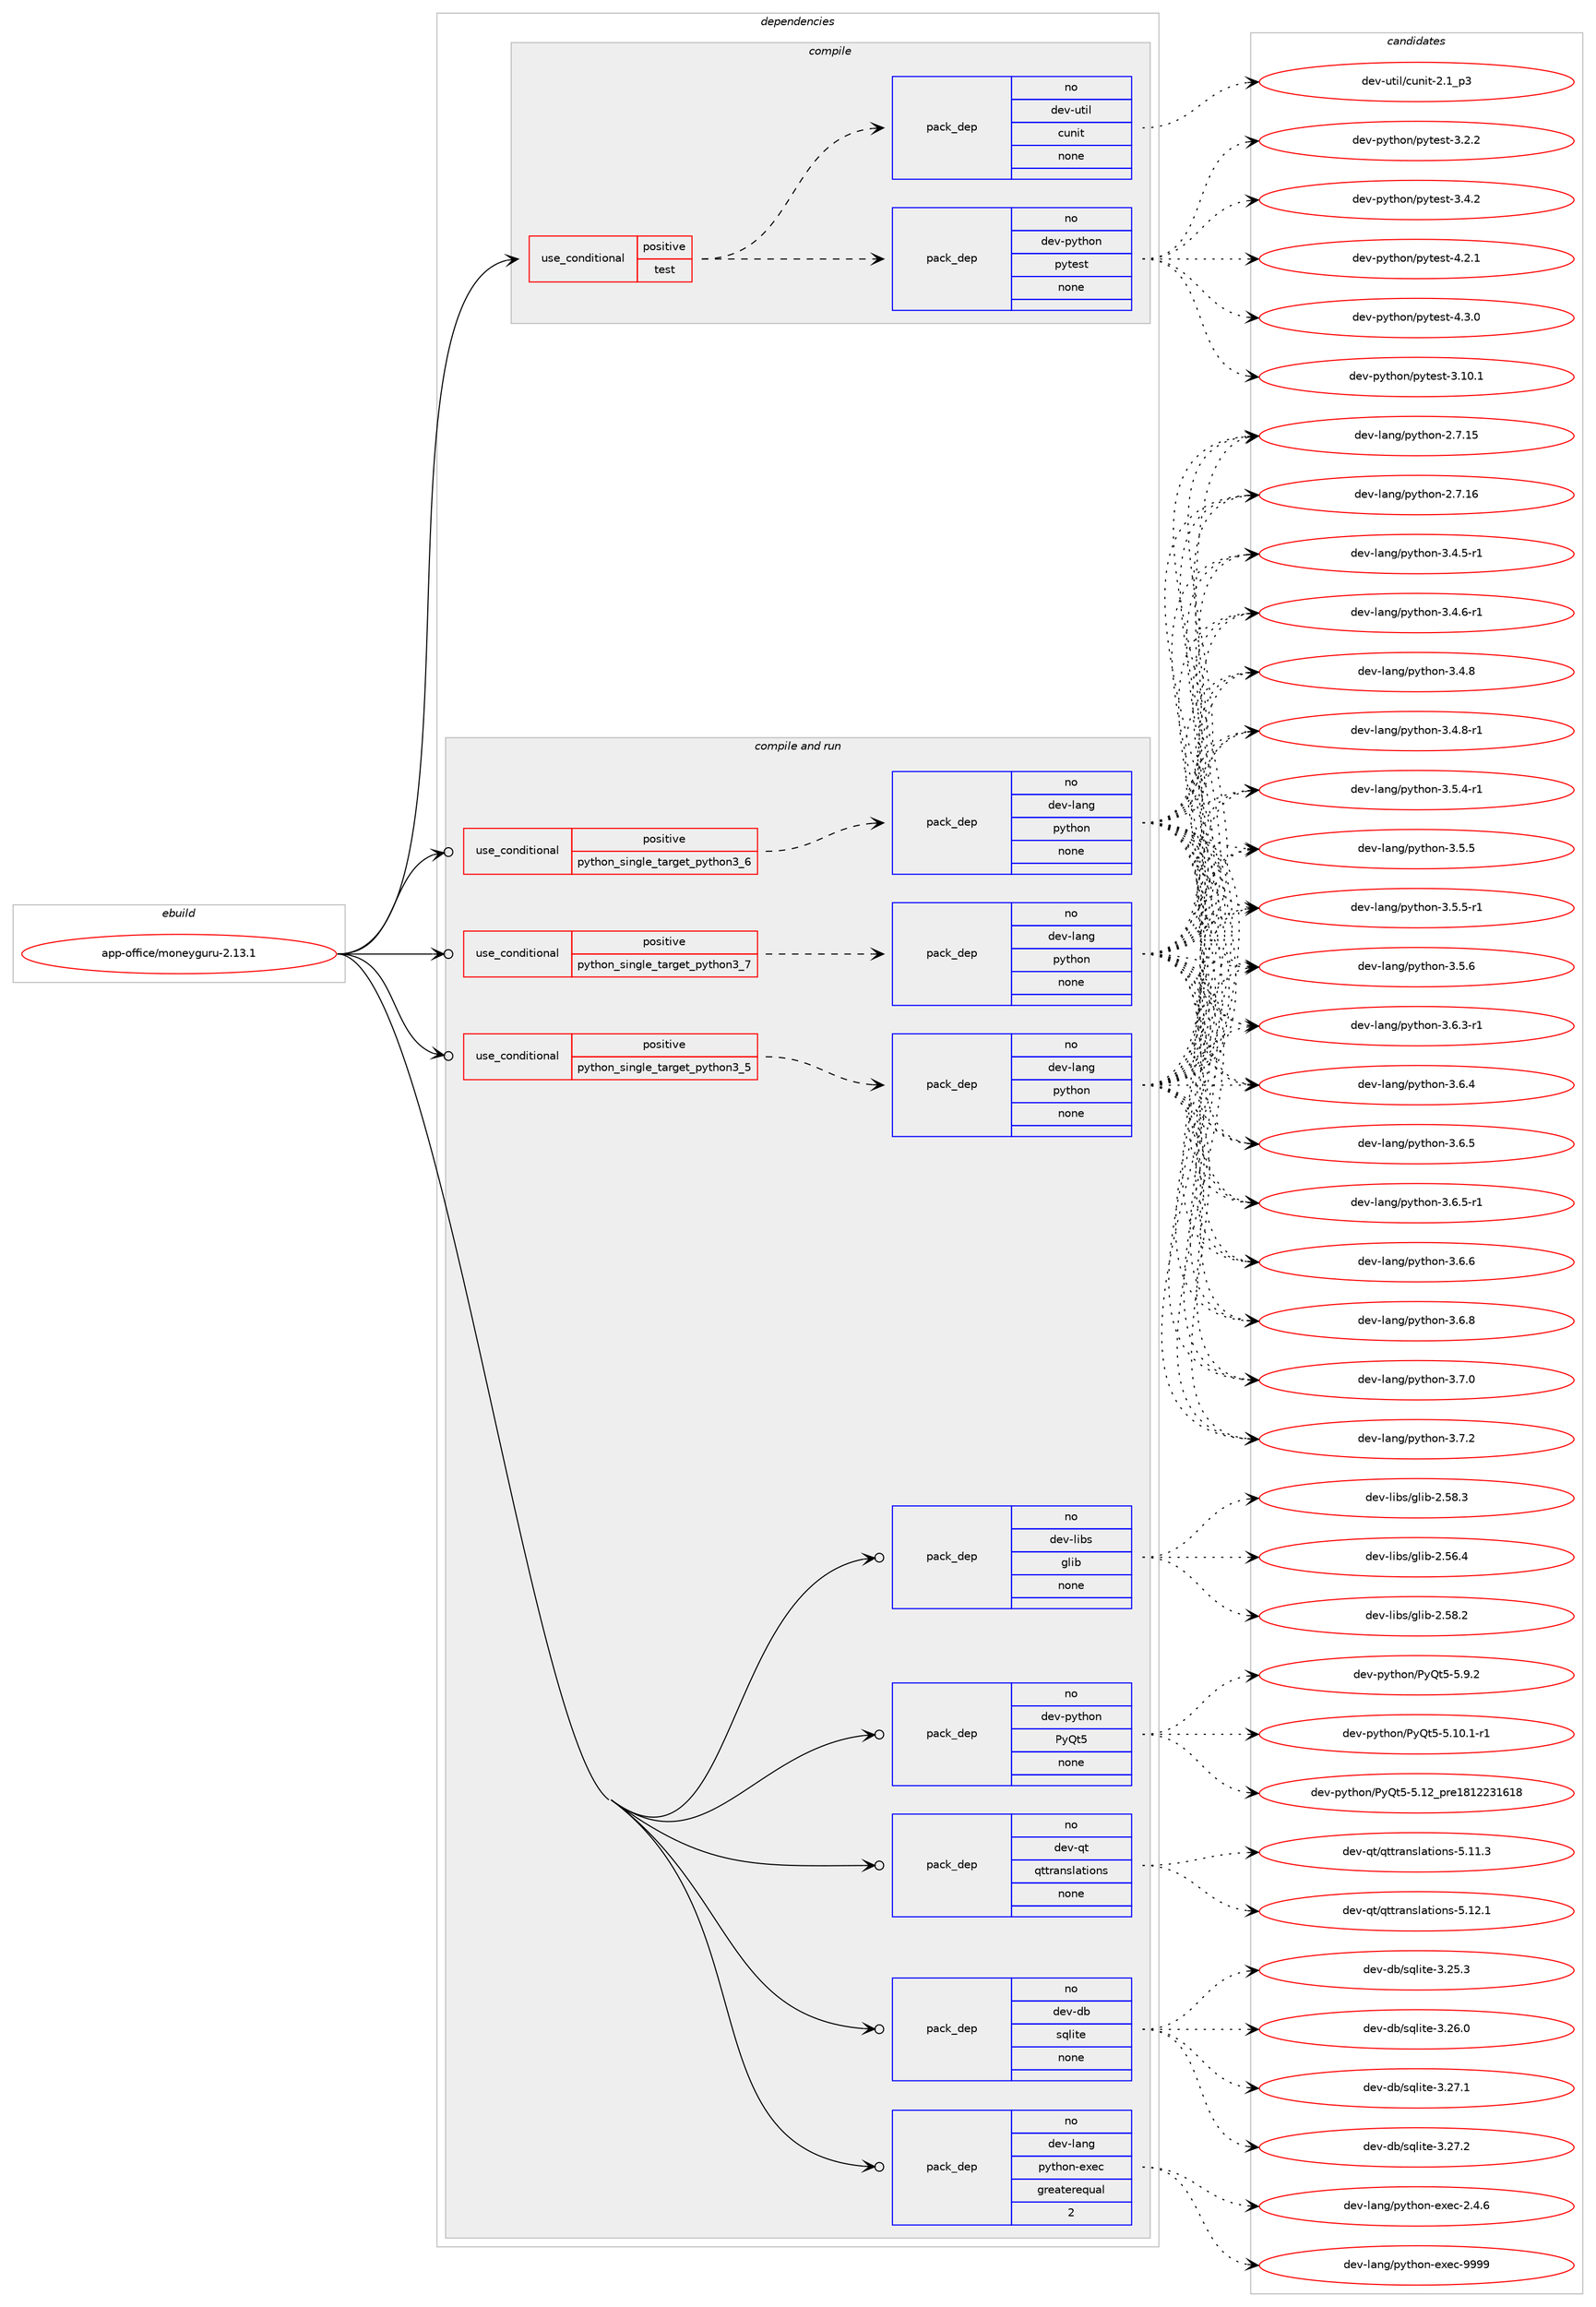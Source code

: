 digraph prolog {

# *************
# Graph options
# *************

newrank=true;
concentrate=true;
compound=true;
graph [rankdir=LR,fontname=Helvetica,fontsize=10,ranksep=1.5];#, ranksep=2.5, nodesep=0.2];
edge  [arrowhead=vee];
node  [fontname=Helvetica,fontsize=10];

# **********
# The ebuild
# **********

subgraph cluster_leftcol {
color=gray;
rank=same;
label=<<i>ebuild</i>>;
id [label="app-office/moneyguru-2.13.1", color=red, width=4, href="../app-office/moneyguru-2.13.1.svg"];
}

# ****************
# The dependencies
# ****************

subgraph cluster_midcol {
color=gray;
label=<<i>dependencies</i>>;
subgraph cluster_compile {
fillcolor="#eeeeee";
style=filled;
label=<<i>compile</i>>;
subgraph cond354469 {
dependency1304197 [label=<<TABLE BORDER="0" CELLBORDER="1" CELLSPACING="0" CELLPADDING="4"><TR><TD ROWSPAN="3" CELLPADDING="10">use_conditional</TD></TR><TR><TD>positive</TD></TR><TR><TD>test</TD></TR></TABLE>>, shape=none, color=red];
subgraph pack929396 {
dependency1304198 [label=<<TABLE BORDER="0" CELLBORDER="1" CELLSPACING="0" CELLPADDING="4" WIDTH="220"><TR><TD ROWSPAN="6" CELLPADDING="30">pack_dep</TD></TR><TR><TD WIDTH="110">no</TD></TR><TR><TD>dev-python</TD></TR><TR><TD>pytest</TD></TR><TR><TD>none</TD></TR><TR><TD></TD></TR></TABLE>>, shape=none, color=blue];
}
dependency1304197:e -> dependency1304198:w [weight=20,style="dashed",arrowhead="vee"];
subgraph pack929397 {
dependency1304199 [label=<<TABLE BORDER="0" CELLBORDER="1" CELLSPACING="0" CELLPADDING="4" WIDTH="220"><TR><TD ROWSPAN="6" CELLPADDING="30">pack_dep</TD></TR><TR><TD WIDTH="110">no</TD></TR><TR><TD>dev-util</TD></TR><TR><TD>cunit</TD></TR><TR><TD>none</TD></TR><TR><TD></TD></TR></TABLE>>, shape=none, color=blue];
}
dependency1304197:e -> dependency1304199:w [weight=20,style="dashed",arrowhead="vee"];
}
id:e -> dependency1304197:w [weight=20,style="solid",arrowhead="vee"];
}
subgraph cluster_compileandrun {
fillcolor="#eeeeee";
style=filled;
label=<<i>compile and run</i>>;
subgraph cond354470 {
dependency1304200 [label=<<TABLE BORDER="0" CELLBORDER="1" CELLSPACING="0" CELLPADDING="4"><TR><TD ROWSPAN="3" CELLPADDING="10">use_conditional</TD></TR><TR><TD>positive</TD></TR><TR><TD>python_single_target_python3_5</TD></TR></TABLE>>, shape=none, color=red];
subgraph pack929398 {
dependency1304201 [label=<<TABLE BORDER="0" CELLBORDER="1" CELLSPACING="0" CELLPADDING="4" WIDTH="220"><TR><TD ROWSPAN="6" CELLPADDING="30">pack_dep</TD></TR><TR><TD WIDTH="110">no</TD></TR><TR><TD>dev-lang</TD></TR><TR><TD>python</TD></TR><TR><TD>none</TD></TR><TR><TD></TD></TR></TABLE>>, shape=none, color=blue];
}
dependency1304200:e -> dependency1304201:w [weight=20,style="dashed",arrowhead="vee"];
}
id:e -> dependency1304200:w [weight=20,style="solid",arrowhead="odotvee"];
subgraph cond354471 {
dependency1304202 [label=<<TABLE BORDER="0" CELLBORDER="1" CELLSPACING="0" CELLPADDING="4"><TR><TD ROWSPAN="3" CELLPADDING="10">use_conditional</TD></TR><TR><TD>positive</TD></TR><TR><TD>python_single_target_python3_6</TD></TR></TABLE>>, shape=none, color=red];
subgraph pack929399 {
dependency1304203 [label=<<TABLE BORDER="0" CELLBORDER="1" CELLSPACING="0" CELLPADDING="4" WIDTH="220"><TR><TD ROWSPAN="6" CELLPADDING="30">pack_dep</TD></TR><TR><TD WIDTH="110">no</TD></TR><TR><TD>dev-lang</TD></TR><TR><TD>python</TD></TR><TR><TD>none</TD></TR><TR><TD></TD></TR></TABLE>>, shape=none, color=blue];
}
dependency1304202:e -> dependency1304203:w [weight=20,style="dashed",arrowhead="vee"];
}
id:e -> dependency1304202:w [weight=20,style="solid",arrowhead="odotvee"];
subgraph cond354472 {
dependency1304204 [label=<<TABLE BORDER="0" CELLBORDER="1" CELLSPACING="0" CELLPADDING="4"><TR><TD ROWSPAN="3" CELLPADDING="10">use_conditional</TD></TR><TR><TD>positive</TD></TR><TR><TD>python_single_target_python3_7</TD></TR></TABLE>>, shape=none, color=red];
subgraph pack929400 {
dependency1304205 [label=<<TABLE BORDER="0" CELLBORDER="1" CELLSPACING="0" CELLPADDING="4" WIDTH="220"><TR><TD ROWSPAN="6" CELLPADDING="30">pack_dep</TD></TR><TR><TD WIDTH="110">no</TD></TR><TR><TD>dev-lang</TD></TR><TR><TD>python</TD></TR><TR><TD>none</TD></TR><TR><TD></TD></TR></TABLE>>, shape=none, color=blue];
}
dependency1304204:e -> dependency1304205:w [weight=20,style="dashed",arrowhead="vee"];
}
id:e -> dependency1304204:w [weight=20,style="solid",arrowhead="odotvee"];
subgraph pack929401 {
dependency1304206 [label=<<TABLE BORDER="0" CELLBORDER="1" CELLSPACING="0" CELLPADDING="4" WIDTH="220"><TR><TD ROWSPAN="6" CELLPADDING="30">pack_dep</TD></TR><TR><TD WIDTH="110">no</TD></TR><TR><TD>dev-db</TD></TR><TR><TD>sqlite</TD></TR><TR><TD>none</TD></TR><TR><TD></TD></TR></TABLE>>, shape=none, color=blue];
}
id:e -> dependency1304206:w [weight=20,style="solid",arrowhead="odotvee"];
subgraph pack929402 {
dependency1304207 [label=<<TABLE BORDER="0" CELLBORDER="1" CELLSPACING="0" CELLPADDING="4" WIDTH="220"><TR><TD ROWSPAN="6" CELLPADDING="30">pack_dep</TD></TR><TR><TD WIDTH="110">no</TD></TR><TR><TD>dev-lang</TD></TR><TR><TD>python-exec</TD></TR><TR><TD>greaterequal</TD></TR><TR><TD>2</TD></TR></TABLE>>, shape=none, color=blue];
}
id:e -> dependency1304207:w [weight=20,style="solid",arrowhead="odotvee"];
subgraph pack929403 {
dependency1304208 [label=<<TABLE BORDER="0" CELLBORDER="1" CELLSPACING="0" CELLPADDING="4" WIDTH="220"><TR><TD ROWSPAN="6" CELLPADDING="30">pack_dep</TD></TR><TR><TD WIDTH="110">no</TD></TR><TR><TD>dev-libs</TD></TR><TR><TD>glib</TD></TR><TR><TD>none</TD></TR><TR><TD></TD></TR></TABLE>>, shape=none, color=blue];
}
id:e -> dependency1304208:w [weight=20,style="solid",arrowhead="odotvee"];
subgraph pack929404 {
dependency1304209 [label=<<TABLE BORDER="0" CELLBORDER="1" CELLSPACING="0" CELLPADDING="4" WIDTH="220"><TR><TD ROWSPAN="6" CELLPADDING="30">pack_dep</TD></TR><TR><TD WIDTH="110">no</TD></TR><TR><TD>dev-python</TD></TR><TR><TD>PyQt5</TD></TR><TR><TD>none</TD></TR><TR><TD></TD></TR></TABLE>>, shape=none, color=blue];
}
id:e -> dependency1304209:w [weight=20,style="solid",arrowhead="odotvee"];
subgraph pack929405 {
dependency1304210 [label=<<TABLE BORDER="0" CELLBORDER="1" CELLSPACING="0" CELLPADDING="4" WIDTH="220"><TR><TD ROWSPAN="6" CELLPADDING="30">pack_dep</TD></TR><TR><TD WIDTH="110">no</TD></TR><TR><TD>dev-qt</TD></TR><TR><TD>qttranslations</TD></TR><TR><TD>none</TD></TR><TR><TD></TD></TR></TABLE>>, shape=none, color=blue];
}
id:e -> dependency1304210:w [weight=20,style="solid",arrowhead="odotvee"];
}
subgraph cluster_run {
fillcolor="#eeeeee";
style=filled;
label=<<i>run</i>>;
}
}

# **************
# The candidates
# **************

subgraph cluster_choices {
rank=same;
color=gray;
label=<<i>candidates</i>>;

subgraph choice929396 {
color=black;
nodesep=1;
choice100101118451121211161041111104711212111610111511645514649484649 [label="dev-python/pytest-3.10.1", color=red, width=4,href="../dev-python/pytest-3.10.1.svg"];
choice1001011184511212111610411111047112121116101115116455146504650 [label="dev-python/pytest-3.2.2", color=red, width=4,href="../dev-python/pytest-3.2.2.svg"];
choice1001011184511212111610411111047112121116101115116455146524650 [label="dev-python/pytest-3.4.2", color=red, width=4,href="../dev-python/pytest-3.4.2.svg"];
choice1001011184511212111610411111047112121116101115116455246504649 [label="dev-python/pytest-4.2.1", color=red, width=4,href="../dev-python/pytest-4.2.1.svg"];
choice1001011184511212111610411111047112121116101115116455246514648 [label="dev-python/pytest-4.3.0", color=red, width=4,href="../dev-python/pytest-4.3.0.svg"];
dependency1304198:e -> choice100101118451121211161041111104711212111610111511645514649484649:w [style=dotted,weight="100"];
dependency1304198:e -> choice1001011184511212111610411111047112121116101115116455146504650:w [style=dotted,weight="100"];
dependency1304198:e -> choice1001011184511212111610411111047112121116101115116455146524650:w [style=dotted,weight="100"];
dependency1304198:e -> choice1001011184511212111610411111047112121116101115116455246504649:w [style=dotted,weight="100"];
dependency1304198:e -> choice1001011184511212111610411111047112121116101115116455246514648:w [style=dotted,weight="100"];
}
subgraph choice929397 {
color=black;
nodesep=1;
choice100101118451171161051084799117110105116455046499511251 [label="dev-util/cunit-2.1_p3", color=red, width=4,href="../dev-util/cunit-2.1_p3.svg"];
dependency1304199:e -> choice100101118451171161051084799117110105116455046499511251:w [style=dotted,weight="100"];
}
subgraph choice929398 {
color=black;
nodesep=1;
choice10010111845108971101034711212111610411111045504655464953 [label="dev-lang/python-2.7.15", color=red, width=4,href="../dev-lang/python-2.7.15.svg"];
choice10010111845108971101034711212111610411111045504655464954 [label="dev-lang/python-2.7.16", color=red, width=4,href="../dev-lang/python-2.7.16.svg"];
choice1001011184510897110103471121211161041111104551465246534511449 [label="dev-lang/python-3.4.5-r1", color=red, width=4,href="../dev-lang/python-3.4.5-r1.svg"];
choice1001011184510897110103471121211161041111104551465246544511449 [label="dev-lang/python-3.4.6-r1", color=red, width=4,href="../dev-lang/python-3.4.6-r1.svg"];
choice100101118451089711010347112121116104111110455146524656 [label="dev-lang/python-3.4.8", color=red, width=4,href="../dev-lang/python-3.4.8.svg"];
choice1001011184510897110103471121211161041111104551465246564511449 [label="dev-lang/python-3.4.8-r1", color=red, width=4,href="../dev-lang/python-3.4.8-r1.svg"];
choice1001011184510897110103471121211161041111104551465346524511449 [label="dev-lang/python-3.5.4-r1", color=red, width=4,href="../dev-lang/python-3.5.4-r1.svg"];
choice100101118451089711010347112121116104111110455146534653 [label="dev-lang/python-3.5.5", color=red, width=4,href="../dev-lang/python-3.5.5.svg"];
choice1001011184510897110103471121211161041111104551465346534511449 [label="dev-lang/python-3.5.5-r1", color=red, width=4,href="../dev-lang/python-3.5.5-r1.svg"];
choice100101118451089711010347112121116104111110455146534654 [label="dev-lang/python-3.5.6", color=red, width=4,href="../dev-lang/python-3.5.6.svg"];
choice1001011184510897110103471121211161041111104551465446514511449 [label="dev-lang/python-3.6.3-r1", color=red, width=4,href="../dev-lang/python-3.6.3-r1.svg"];
choice100101118451089711010347112121116104111110455146544652 [label="dev-lang/python-3.6.4", color=red, width=4,href="../dev-lang/python-3.6.4.svg"];
choice100101118451089711010347112121116104111110455146544653 [label="dev-lang/python-3.6.5", color=red, width=4,href="../dev-lang/python-3.6.5.svg"];
choice1001011184510897110103471121211161041111104551465446534511449 [label="dev-lang/python-3.6.5-r1", color=red, width=4,href="../dev-lang/python-3.6.5-r1.svg"];
choice100101118451089711010347112121116104111110455146544654 [label="dev-lang/python-3.6.6", color=red, width=4,href="../dev-lang/python-3.6.6.svg"];
choice100101118451089711010347112121116104111110455146544656 [label="dev-lang/python-3.6.8", color=red, width=4,href="../dev-lang/python-3.6.8.svg"];
choice100101118451089711010347112121116104111110455146554648 [label="dev-lang/python-3.7.0", color=red, width=4,href="../dev-lang/python-3.7.0.svg"];
choice100101118451089711010347112121116104111110455146554650 [label="dev-lang/python-3.7.2", color=red, width=4,href="../dev-lang/python-3.7.2.svg"];
dependency1304201:e -> choice10010111845108971101034711212111610411111045504655464953:w [style=dotted,weight="100"];
dependency1304201:e -> choice10010111845108971101034711212111610411111045504655464954:w [style=dotted,weight="100"];
dependency1304201:e -> choice1001011184510897110103471121211161041111104551465246534511449:w [style=dotted,weight="100"];
dependency1304201:e -> choice1001011184510897110103471121211161041111104551465246544511449:w [style=dotted,weight="100"];
dependency1304201:e -> choice100101118451089711010347112121116104111110455146524656:w [style=dotted,weight="100"];
dependency1304201:e -> choice1001011184510897110103471121211161041111104551465246564511449:w [style=dotted,weight="100"];
dependency1304201:e -> choice1001011184510897110103471121211161041111104551465346524511449:w [style=dotted,weight="100"];
dependency1304201:e -> choice100101118451089711010347112121116104111110455146534653:w [style=dotted,weight="100"];
dependency1304201:e -> choice1001011184510897110103471121211161041111104551465346534511449:w [style=dotted,weight="100"];
dependency1304201:e -> choice100101118451089711010347112121116104111110455146534654:w [style=dotted,weight="100"];
dependency1304201:e -> choice1001011184510897110103471121211161041111104551465446514511449:w [style=dotted,weight="100"];
dependency1304201:e -> choice100101118451089711010347112121116104111110455146544652:w [style=dotted,weight="100"];
dependency1304201:e -> choice100101118451089711010347112121116104111110455146544653:w [style=dotted,weight="100"];
dependency1304201:e -> choice1001011184510897110103471121211161041111104551465446534511449:w [style=dotted,weight="100"];
dependency1304201:e -> choice100101118451089711010347112121116104111110455146544654:w [style=dotted,weight="100"];
dependency1304201:e -> choice100101118451089711010347112121116104111110455146544656:w [style=dotted,weight="100"];
dependency1304201:e -> choice100101118451089711010347112121116104111110455146554648:w [style=dotted,weight="100"];
dependency1304201:e -> choice100101118451089711010347112121116104111110455146554650:w [style=dotted,weight="100"];
}
subgraph choice929399 {
color=black;
nodesep=1;
choice10010111845108971101034711212111610411111045504655464953 [label="dev-lang/python-2.7.15", color=red, width=4,href="../dev-lang/python-2.7.15.svg"];
choice10010111845108971101034711212111610411111045504655464954 [label="dev-lang/python-2.7.16", color=red, width=4,href="../dev-lang/python-2.7.16.svg"];
choice1001011184510897110103471121211161041111104551465246534511449 [label="dev-lang/python-3.4.5-r1", color=red, width=4,href="../dev-lang/python-3.4.5-r1.svg"];
choice1001011184510897110103471121211161041111104551465246544511449 [label="dev-lang/python-3.4.6-r1", color=red, width=4,href="../dev-lang/python-3.4.6-r1.svg"];
choice100101118451089711010347112121116104111110455146524656 [label="dev-lang/python-3.4.8", color=red, width=4,href="../dev-lang/python-3.4.8.svg"];
choice1001011184510897110103471121211161041111104551465246564511449 [label="dev-lang/python-3.4.8-r1", color=red, width=4,href="../dev-lang/python-3.4.8-r1.svg"];
choice1001011184510897110103471121211161041111104551465346524511449 [label="dev-lang/python-3.5.4-r1", color=red, width=4,href="../dev-lang/python-3.5.4-r1.svg"];
choice100101118451089711010347112121116104111110455146534653 [label="dev-lang/python-3.5.5", color=red, width=4,href="../dev-lang/python-3.5.5.svg"];
choice1001011184510897110103471121211161041111104551465346534511449 [label="dev-lang/python-3.5.5-r1", color=red, width=4,href="../dev-lang/python-3.5.5-r1.svg"];
choice100101118451089711010347112121116104111110455146534654 [label="dev-lang/python-3.5.6", color=red, width=4,href="../dev-lang/python-3.5.6.svg"];
choice1001011184510897110103471121211161041111104551465446514511449 [label="dev-lang/python-3.6.3-r1", color=red, width=4,href="../dev-lang/python-3.6.3-r1.svg"];
choice100101118451089711010347112121116104111110455146544652 [label="dev-lang/python-3.6.4", color=red, width=4,href="../dev-lang/python-3.6.4.svg"];
choice100101118451089711010347112121116104111110455146544653 [label="dev-lang/python-3.6.5", color=red, width=4,href="../dev-lang/python-3.6.5.svg"];
choice1001011184510897110103471121211161041111104551465446534511449 [label="dev-lang/python-3.6.5-r1", color=red, width=4,href="../dev-lang/python-3.6.5-r1.svg"];
choice100101118451089711010347112121116104111110455146544654 [label="dev-lang/python-3.6.6", color=red, width=4,href="../dev-lang/python-3.6.6.svg"];
choice100101118451089711010347112121116104111110455146544656 [label="dev-lang/python-3.6.8", color=red, width=4,href="../dev-lang/python-3.6.8.svg"];
choice100101118451089711010347112121116104111110455146554648 [label="dev-lang/python-3.7.0", color=red, width=4,href="../dev-lang/python-3.7.0.svg"];
choice100101118451089711010347112121116104111110455146554650 [label="dev-lang/python-3.7.2", color=red, width=4,href="../dev-lang/python-3.7.2.svg"];
dependency1304203:e -> choice10010111845108971101034711212111610411111045504655464953:w [style=dotted,weight="100"];
dependency1304203:e -> choice10010111845108971101034711212111610411111045504655464954:w [style=dotted,weight="100"];
dependency1304203:e -> choice1001011184510897110103471121211161041111104551465246534511449:w [style=dotted,weight="100"];
dependency1304203:e -> choice1001011184510897110103471121211161041111104551465246544511449:w [style=dotted,weight="100"];
dependency1304203:e -> choice100101118451089711010347112121116104111110455146524656:w [style=dotted,weight="100"];
dependency1304203:e -> choice1001011184510897110103471121211161041111104551465246564511449:w [style=dotted,weight="100"];
dependency1304203:e -> choice1001011184510897110103471121211161041111104551465346524511449:w [style=dotted,weight="100"];
dependency1304203:e -> choice100101118451089711010347112121116104111110455146534653:w [style=dotted,weight="100"];
dependency1304203:e -> choice1001011184510897110103471121211161041111104551465346534511449:w [style=dotted,weight="100"];
dependency1304203:e -> choice100101118451089711010347112121116104111110455146534654:w [style=dotted,weight="100"];
dependency1304203:e -> choice1001011184510897110103471121211161041111104551465446514511449:w [style=dotted,weight="100"];
dependency1304203:e -> choice100101118451089711010347112121116104111110455146544652:w [style=dotted,weight="100"];
dependency1304203:e -> choice100101118451089711010347112121116104111110455146544653:w [style=dotted,weight="100"];
dependency1304203:e -> choice1001011184510897110103471121211161041111104551465446534511449:w [style=dotted,weight="100"];
dependency1304203:e -> choice100101118451089711010347112121116104111110455146544654:w [style=dotted,weight="100"];
dependency1304203:e -> choice100101118451089711010347112121116104111110455146544656:w [style=dotted,weight="100"];
dependency1304203:e -> choice100101118451089711010347112121116104111110455146554648:w [style=dotted,weight="100"];
dependency1304203:e -> choice100101118451089711010347112121116104111110455146554650:w [style=dotted,weight="100"];
}
subgraph choice929400 {
color=black;
nodesep=1;
choice10010111845108971101034711212111610411111045504655464953 [label="dev-lang/python-2.7.15", color=red, width=4,href="../dev-lang/python-2.7.15.svg"];
choice10010111845108971101034711212111610411111045504655464954 [label="dev-lang/python-2.7.16", color=red, width=4,href="../dev-lang/python-2.7.16.svg"];
choice1001011184510897110103471121211161041111104551465246534511449 [label="dev-lang/python-3.4.5-r1", color=red, width=4,href="../dev-lang/python-3.4.5-r1.svg"];
choice1001011184510897110103471121211161041111104551465246544511449 [label="dev-lang/python-3.4.6-r1", color=red, width=4,href="../dev-lang/python-3.4.6-r1.svg"];
choice100101118451089711010347112121116104111110455146524656 [label="dev-lang/python-3.4.8", color=red, width=4,href="../dev-lang/python-3.4.8.svg"];
choice1001011184510897110103471121211161041111104551465246564511449 [label="dev-lang/python-3.4.8-r1", color=red, width=4,href="../dev-lang/python-3.4.8-r1.svg"];
choice1001011184510897110103471121211161041111104551465346524511449 [label="dev-lang/python-3.5.4-r1", color=red, width=4,href="../dev-lang/python-3.5.4-r1.svg"];
choice100101118451089711010347112121116104111110455146534653 [label="dev-lang/python-3.5.5", color=red, width=4,href="../dev-lang/python-3.5.5.svg"];
choice1001011184510897110103471121211161041111104551465346534511449 [label="dev-lang/python-3.5.5-r1", color=red, width=4,href="../dev-lang/python-3.5.5-r1.svg"];
choice100101118451089711010347112121116104111110455146534654 [label="dev-lang/python-3.5.6", color=red, width=4,href="../dev-lang/python-3.5.6.svg"];
choice1001011184510897110103471121211161041111104551465446514511449 [label="dev-lang/python-3.6.3-r1", color=red, width=4,href="../dev-lang/python-3.6.3-r1.svg"];
choice100101118451089711010347112121116104111110455146544652 [label="dev-lang/python-3.6.4", color=red, width=4,href="../dev-lang/python-3.6.4.svg"];
choice100101118451089711010347112121116104111110455146544653 [label="dev-lang/python-3.6.5", color=red, width=4,href="../dev-lang/python-3.6.5.svg"];
choice1001011184510897110103471121211161041111104551465446534511449 [label="dev-lang/python-3.6.5-r1", color=red, width=4,href="../dev-lang/python-3.6.5-r1.svg"];
choice100101118451089711010347112121116104111110455146544654 [label="dev-lang/python-3.6.6", color=red, width=4,href="../dev-lang/python-3.6.6.svg"];
choice100101118451089711010347112121116104111110455146544656 [label="dev-lang/python-3.6.8", color=red, width=4,href="../dev-lang/python-3.6.8.svg"];
choice100101118451089711010347112121116104111110455146554648 [label="dev-lang/python-3.7.0", color=red, width=4,href="../dev-lang/python-3.7.0.svg"];
choice100101118451089711010347112121116104111110455146554650 [label="dev-lang/python-3.7.2", color=red, width=4,href="../dev-lang/python-3.7.2.svg"];
dependency1304205:e -> choice10010111845108971101034711212111610411111045504655464953:w [style=dotted,weight="100"];
dependency1304205:e -> choice10010111845108971101034711212111610411111045504655464954:w [style=dotted,weight="100"];
dependency1304205:e -> choice1001011184510897110103471121211161041111104551465246534511449:w [style=dotted,weight="100"];
dependency1304205:e -> choice1001011184510897110103471121211161041111104551465246544511449:w [style=dotted,weight="100"];
dependency1304205:e -> choice100101118451089711010347112121116104111110455146524656:w [style=dotted,weight="100"];
dependency1304205:e -> choice1001011184510897110103471121211161041111104551465246564511449:w [style=dotted,weight="100"];
dependency1304205:e -> choice1001011184510897110103471121211161041111104551465346524511449:w [style=dotted,weight="100"];
dependency1304205:e -> choice100101118451089711010347112121116104111110455146534653:w [style=dotted,weight="100"];
dependency1304205:e -> choice1001011184510897110103471121211161041111104551465346534511449:w [style=dotted,weight="100"];
dependency1304205:e -> choice100101118451089711010347112121116104111110455146534654:w [style=dotted,weight="100"];
dependency1304205:e -> choice1001011184510897110103471121211161041111104551465446514511449:w [style=dotted,weight="100"];
dependency1304205:e -> choice100101118451089711010347112121116104111110455146544652:w [style=dotted,weight="100"];
dependency1304205:e -> choice100101118451089711010347112121116104111110455146544653:w [style=dotted,weight="100"];
dependency1304205:e -> choice1001011184510897110103471121211161041111104551465446534511449:w [style=dotted,weight="100"];
dependency1304205:e -> choice100101118451089711010347112121116104111110455146544654:w [style=dotted,weight="100"];
dependency1304205:e -> choice100101118451089711010347112121116104111110455146544656:w [style=dotted,weight="100"];
dependency1304205:e -> choice100101118451089711010347112121116104111110455146554648:w [style=dotted,weight="100"];
dependency1304205:e -> choice100101118451089711010347112121116104111110455146554650:w [style=dotted,weight="100"];
}
subgraph choice929401 {
color=black;
nodesep=1;
choice10010111845100984711511310810511610145514650534651 [label="dev-db/sqlite-3.25.3", color=red, width=4,href="../dev-db/sqlite-3.25.3.svg"];
choice10010111845100984711511310810511610145514650544648 [label="dev-db/sqlite-3.26.0", color=red, width=4,href="../dev-db/sqlite-3.26.0.svg"];
choice10010111845100984711511310810511610145514650554649 [label="dev-db/sqlite-3.27.1", color=red, width=4,href="../dev-db/sqlite-3.27.1.svg"];
choice10010111845100984711511310810511610145514650554650 [label="dev-db/sqlite-3.27.2", color=red, width=4,href="../dev-db/sqlite-3.27.2.svg"];
dependency1304206:e -> choice10010111845100984711511310810511610145514650534651:w [style=dotted,weight="100"];
dependency1304206:e -> choice10010111845100984711511310810511610145514650544648:w [style=dotted,weight="100"];
dependency1304206:e -> choice10010111845100984711511310810511610145514650554649:w [style=dotted,weight="100"];
dependency1304206:e -> choice10010111845100984711511310810511610145514650554650:w [style=dotted,weight="100"];
}
subgraph choice929402 {
color=black;
nodesep=1;
choice1001011184510897110103471121211161041111104510112010199455046524654 [label="dev-lang/python-exec-2.4.6", color=red, width=4,href="../dev-lang/python-exec-2.4.6.svg"];
choice10010111845108971101034711212111610411111045101120101994557575757 [label="dev-lang/python-exec-9999", color=red, width=4,href="../dev-lang/python-exec-9999.svg"];
dependency1304207:e -> choice1001011184510897110103471121211161041111104510112010199455046524654:w [style=dotted,weight="100"];
dependency1304207:e -> choice10010111845108971101034711212111610411111045101120101994557575757:w [style=dotted,weight="100"];
}
subgraph choice929403 {
color=black;
nodesep=1;
choice1001011184510810598115471031081059845504653544652 [label="dev-libs/glib-2.56.4", color=red, width=4,href="../dev-libs/glib-2.56.4.svg"];
choice1001011184510810598115471031081059845504653564650 [label="dev-libs/glib-2.58.2", color=red, width=4,href="../dev-libs/glib-2.58.2.svg"];
choice1001011184510810598115471031081059845504653564651 [label="dev-libs/glib-2.58.3", color=red, width=4,href="../dev-libs/glib-2.58.3.svg"];
dependency1304208:e -> choice1001011184510810598115471031081059845504653544652:w [style=dotted,weight="100"];
dependency1304208:e -> choice1001011184510810598115471031081059845504653564650:w [style=dotted,weight="100"];
dependency1304208:e -> choice1001011184510810598115471031081059845504653564651:w [style=dotted,weight="100"];
}
subgraph choice929404 {
color=black;
nodesep=1;
choice1001011184511212111610411111047801218111653455346494846494511449 [label="dev-python/PyQt5-5.10.1-r1", color=red, width=4,href="../dev-python/PyQt5-5.10.1-r1.svg"];
choice100101118451121211161041111104780121811165345534649509511211410149564950505149544956 [label="dev-python/PyQt5-5.12_pre1812231618", color=red, width=4,href="../dev-python/PyQt5-5.12_pre1812231618.svg"];
choice1001011184511212111610411111047801218111653455346574650 [label="dev-python/PyQt5-5.9.2", color=red, width=4,href="../dev-python/PyQt5-5.9.2.svg"];
dependency1304209:e -> choice1001011184511212111610411111047801218111653455346494846494511449:w [style=dotted,weight="100"];
dependency1304209:e -> choice100101118451121211161041111104780121811165345534649509511211410149564950505149544956:w [style=dotted,weight="100"];
dependency1304209:e -> choice1001011184511212111610411111047801218111653455346574650:w [style=dotted,weight="100"];
}
subgraph choice929405 {
color=black;
nodesep=1;
choice1001011184511311647113116116114971101151089711610511111011545534649494651 [label="dev-qt/qttranslations-5.11.3", color=red, width=4,href="../dev-qt/qttranslations-5.11.3.svg"];
choice1001011184511311647113116116114971101151089711610511111011545534649504649 [label="dev-qt/qttranslations-5.12.1", color=red, width=4,href="../dev-qt/qttranslations-5.12.1.svg"];
dependency1304210:e -> choice1001011184511311647113116116114971101151089711610511111011545534649494651:w [style=dotted,weight="100"];
dependency1304210:e -> choice1001011184511311647113116116114971101151089711610511111011545534649504649:w [style=dotted,weight="100"];
}
}

}
